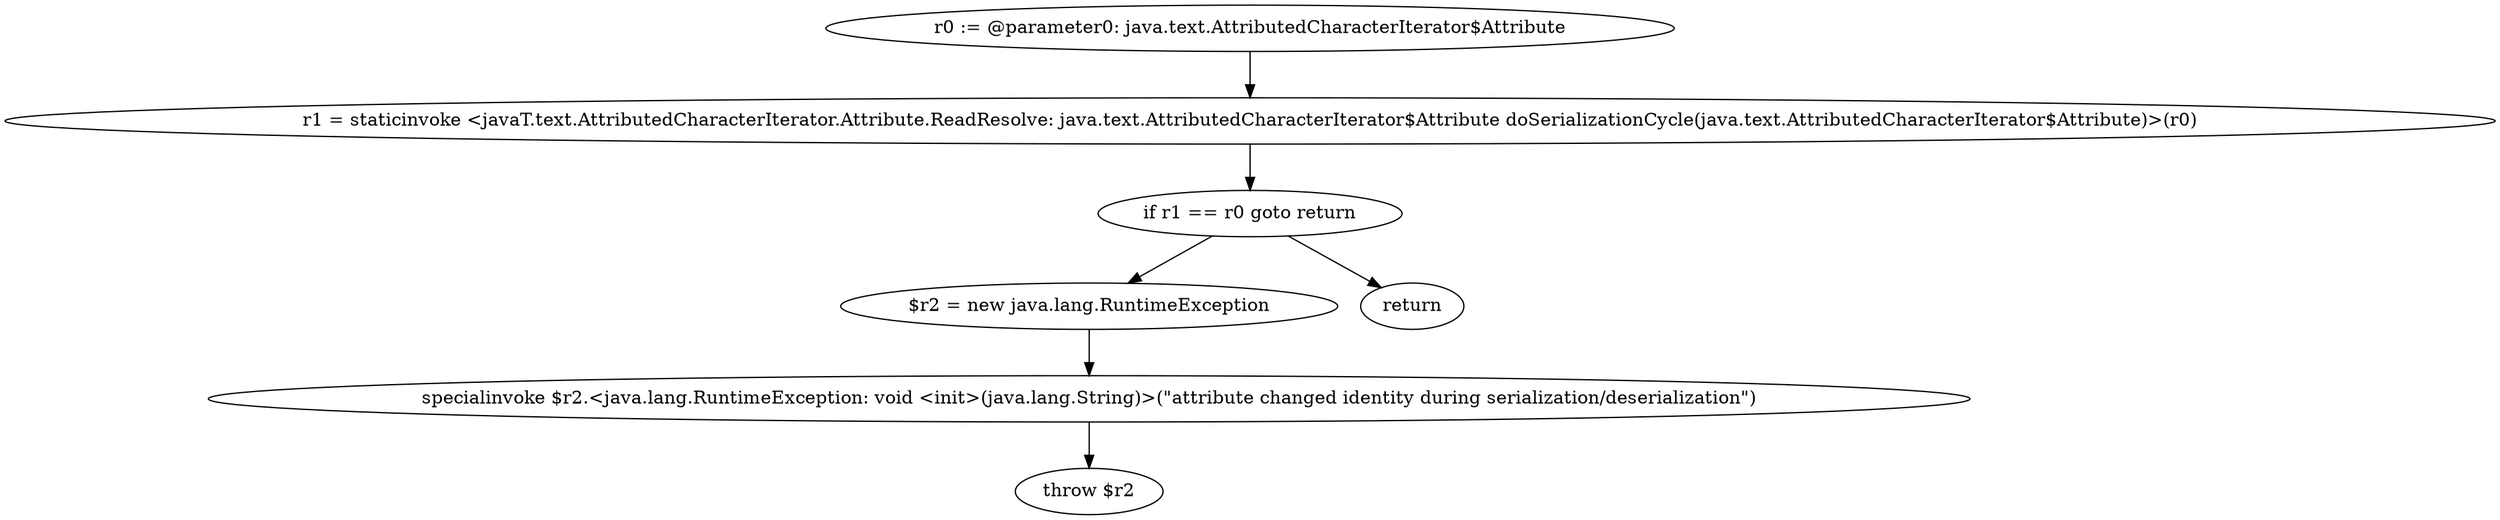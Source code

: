 digraph "unitGraph" {
    "r0 := @parameter0: java.text.AttributedCharacterIterator$Attribute"
    "r1 = staticinvoke <javaT.text.AttributedCharacterIterator.Attribute.ReadResolve: java.text.AttributedCharacterIterator$Attribute doSerializationCycle(java.text.AttributedCharacterIterator$Attribute)>(r0)"
    "if r1 == r0 goto return"
    "$r2 = new java.lang.RuntimeException"
    "specialinvoke $r2.<java.lang.RuntimeException: void <init>(java.lang.String)>(\"attribute changed identity during serialization/deserialization\")"
    "throw $r2"
    "return"
    "r0 := @parameter0: java.text.AttributedCharacterIterator$Attribute"->"r1 = staticinvoke <javaT.text.AttributedCharacterIterator.Attribute.ReadResolve: java.text.AttributedCharacterIterator$Attribute doSerializationCycle(java.text.AttributedCharacterIterator$Attribute)>(r0)";
    "r1 = staticinvoke <javaT.text.AttributedCharacterIterator.Attribute.ReadResolve: java.text.AttributedCharacterIterator$Attribute doSerializationCycle(java.text.AttributedCharacterIterator$Attribute)>(r0)"->"if r1 == r0 goto return";
    "if r1 == r0 goto return"->"$r2 = new java.lang.RuntimeException";
    "if r1 == r0 goto return"->"return";
    "$r2 = new java.lang.RuntimeException"->"specialinvoke $r2.<java.lang.RuntimeException: void <init>(java.lang.String)>(\"attribute changed identity during serialization/deserialization\")";
    "specialinvoke $r2.<java.lang.RuntimeException: void <init>(java.lang.String)>(\"attribute changed identity during serialization/deserialization\")"->"throw $r2";
}
